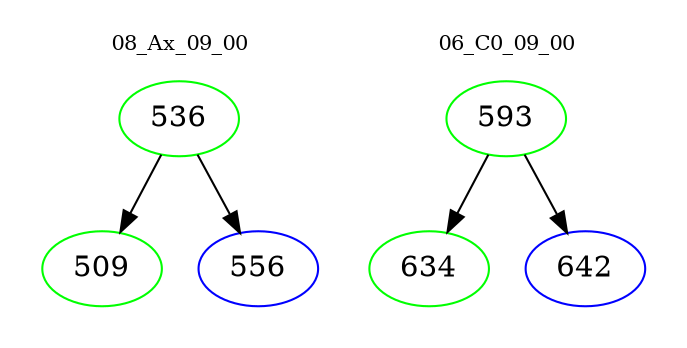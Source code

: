 digraph{
subgraph cluster_0 {
color = white
label = "08_Ax_09_00";
fontsize=10;
T0_536 [label="536", color="green"]
T0_536 -> T0_509 [color="black"]
T0_509 [label="509", color="green"]
T0_536 -> T0_556 [color="black"]
T0_556 [label="556", color="blue"]
}
subgraph cluster_1 {
color = white
label = "06_C0_09_00";
fontsize=10;
T1_593 [label="593", color="green"]
T1_593 -> T1_634 [color="black"]
T1_634 [label="634", color="green"]
T1_593 -> T1_642 [color="black"]
T1_642 [label="642", color="blue"]
}
}
